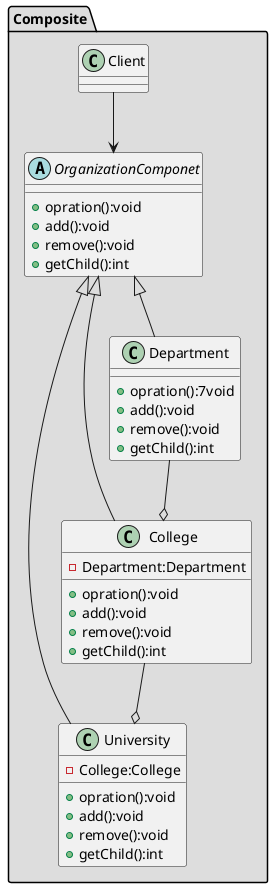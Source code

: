 @startuml
package "Composite" #DDDDDD{

    class Client{}

    abstract class OrganizationComponet{
        +opration():void
        +add():void
        +remove():void
        +getChild():int
    }

    class University extends OrganizationComponet{
        -College:College
        +opration():void
        +add():void
        +remove():void
        +getChild():int
    }

    class College  extends OrganizationComponet{
        -Department:Department
        +opration():void
        +add():void
        +remove():void
        +getChild():int
    }
    class Department  extends OrganizationComponet{
        +opration():7void
        +add():void
        +remove():void
        +getChild():int
    }

    Client --> OrganizationComponet
    College --o University
    Department --o College
}
@enduml
